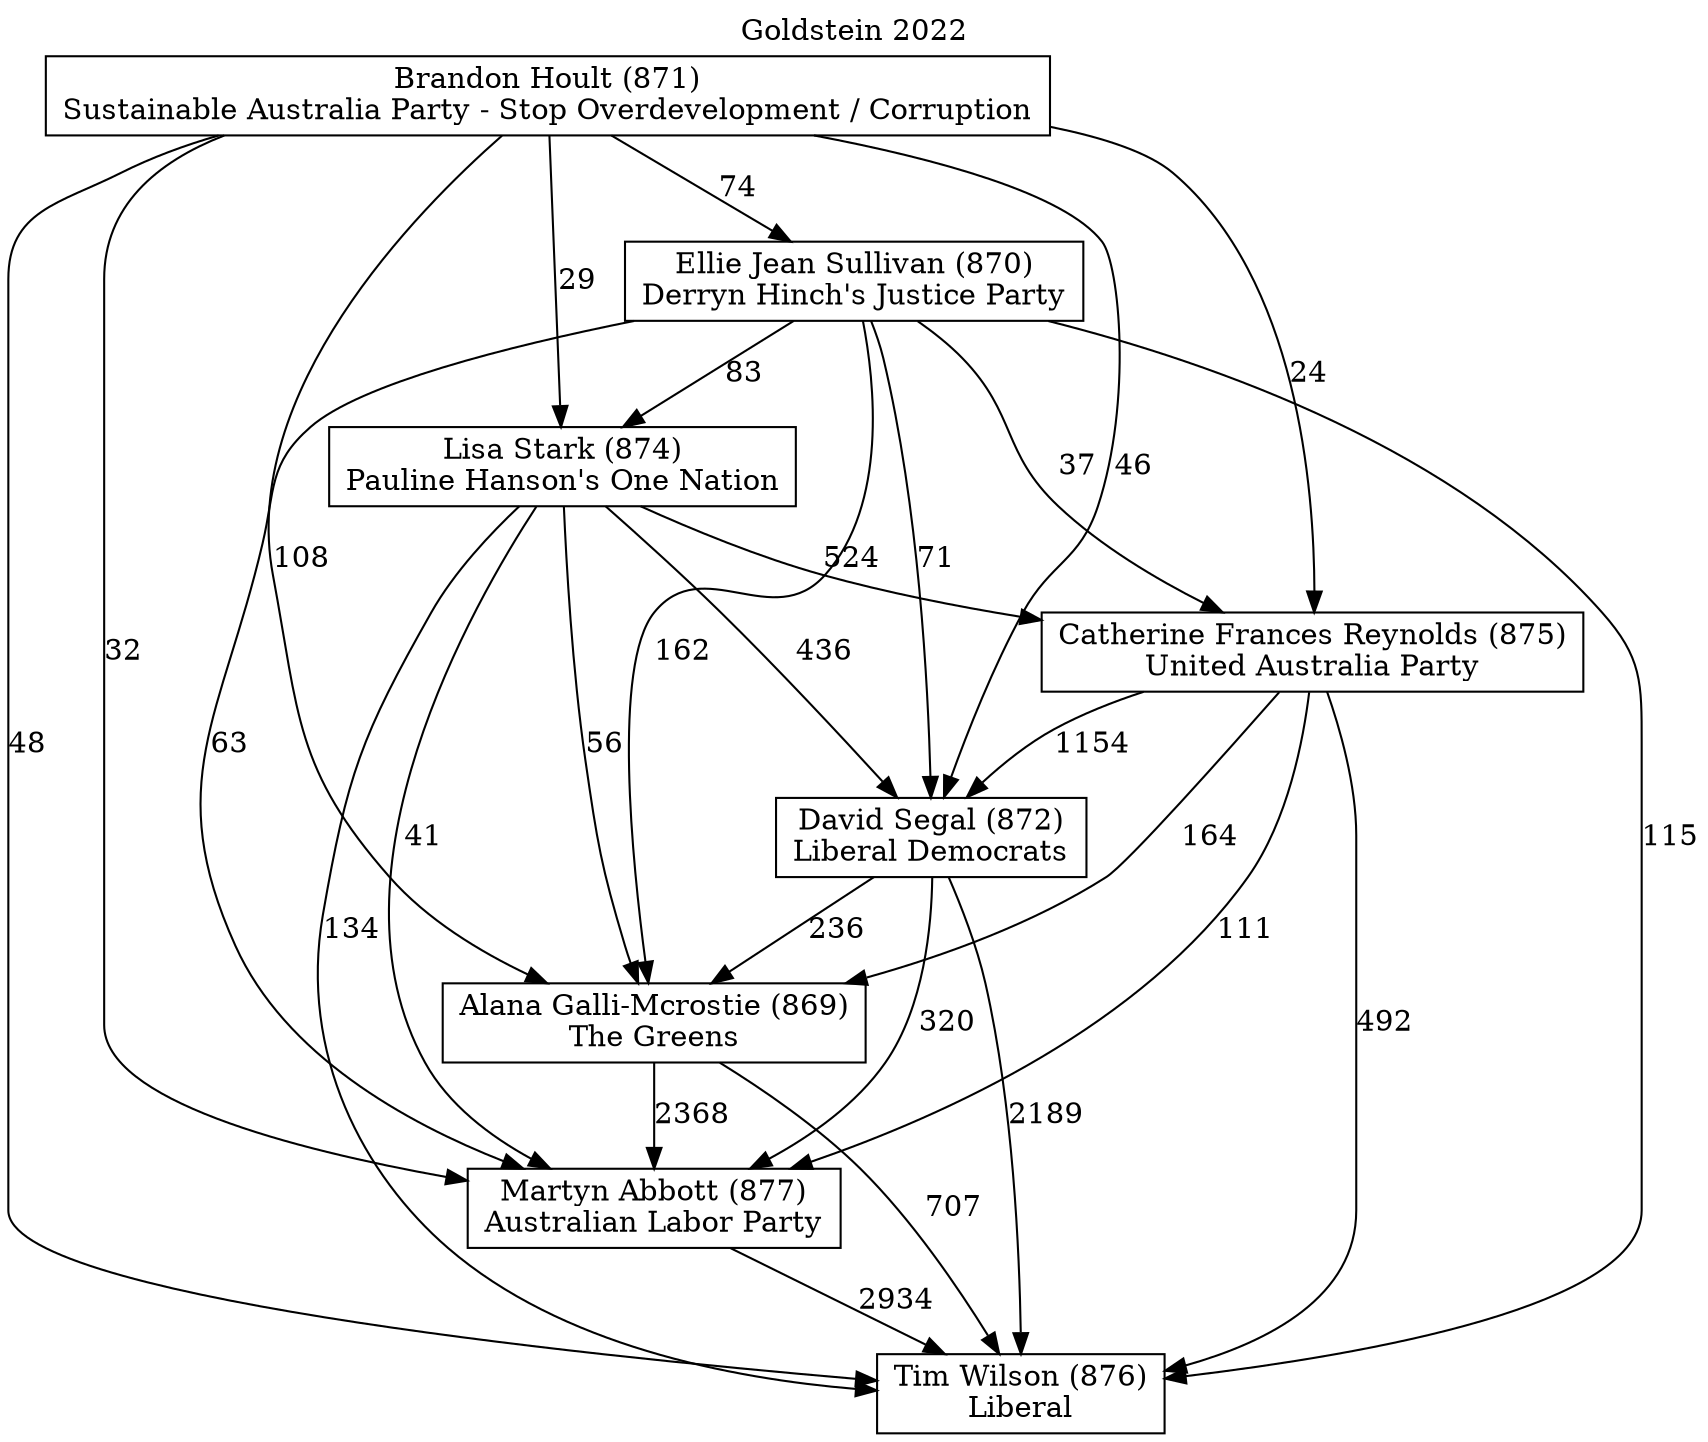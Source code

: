 // House preference flow
digraph "Tim Wilson (876)_Goldstein_2022" {
	graph [label="Goldstein 2022" labelloc=t mclimit=10]
	node [shape=box]
	"Tim Wilson (876)" [label="Tim Wilson (876)
Liberal"]
	"Martyn Abbott (877)" [label="Martyn Abbott (877)
Australian Labor Party"]
	"Brandon Hoult (871)" [label="Brandon Hoult (871)
Sustainable Australia Party - Stop Overdevelopment / Corruption"]
	"Ellie Jean Sullivan (870)" [label="Ellie Jean Sullivan (870)
Derryn Hinch's Justice Party"]
	"Lisa Stark (874)" [label="Lisa Stark (874)
Pauline Hanson's One Nation"]
	"Alana Galli-Mcrostie (869)" [label="Alana Galli-Mcrostie (869)
The Greens"]
	"Catherine Frances Reynolds (875)" [label="Catherine Frances Reynolds (875)
United Australia Party"]
	"David Segal (872)" [label="David Segal (872)
Liberal Democrats"]
	"Ellie Jean Sullivan (870)" -> "David Segal (872)" [label=71]
	"Ellie Jean Sullivan (870)" -> "Martyn Abbott (877)" [label=63]
	"Ellie Jean Sullivan (870)" -> "Alana Galli-Mcrostie (869)" [label=162]
	"Catherine Frances Reynolds (875)" -> "Tim Wilson (876)" [label=492]
	"Lisa Stark (874)" -> "Tim Wilson (876)" [label=134]
	"Brandon Hoult (871)" -> "Catherine Frances Reynolds (875)" [label=24]
	"Ellie Jean Sullivan (870)" -> "Catherine Frances Reynolds (875)" [label=37]
	"Brandon Hoult (871)" -> "Tim Wilson (876)" [label=48]
	"Lisa Stark (874)" -> "Catherine Frances Reynolds (875)" [label=524]
	"Brandon Hoult (871)" -> "Lisa Stark (874)" [label=29]
	"Brandon Hoult (871)" -> "Ellie Jean Sullivan (870)" [label=74]
	"Catherine Frances Reynolds (875)" -> "Martyn Abbott (877)" [label=111]
	"David Segal (872)" -> "Tim Wilson (876)" [label=2189]
	"Ellie Jean Sullivan (870)" -> "Tim Wilson (876)" [label=115]
	"Catherine Frances Reynolds (875)" -> "David Segal (872)" [label=1154]
	"Brandon Hoult (871)" -> "Alana Galli-Mcrostie (869)" [label=108]
	"Brandon Hoult (871)" -> "Martyn Abbott (877)" [label=32]
	"David Segal (872)" -> "Martyn Abbott (877)" [label=320]
	"Alana Galli-Mcrostie (869)" -> "Martyn Abbott (877)" [label=2368]
	"David Segal (872)" -> "Alana Galli-Mcrostie (869)" [label=236]
	"Lisa Stark (874)" -> "Martyn Abbott (877)" [label=41]
	"Lisa Stark (874)" -> "Alana Galli-Mcrostie (869)" [label=56]
	"Catherine Frances Reynolds (875)" -> "Alana Galli-Mcrostie (869)" [label=164]
	"Martyn Abbott (877)" -> "Tim Wilson (876)" [label=2934]
	"Brandon Hoult (871)" -> "David Segal (872)" [label=46]
	"Ellie Jean Sullivan (870)" -> "Lisa Stark (874)" [label=83]
	"Lisa Stark (874)" -> "David Segal (872)" [label=436]
	"Alana Galli-Mcrostie (869)" -> "Tim Wilson (876)" [label=707]
}
